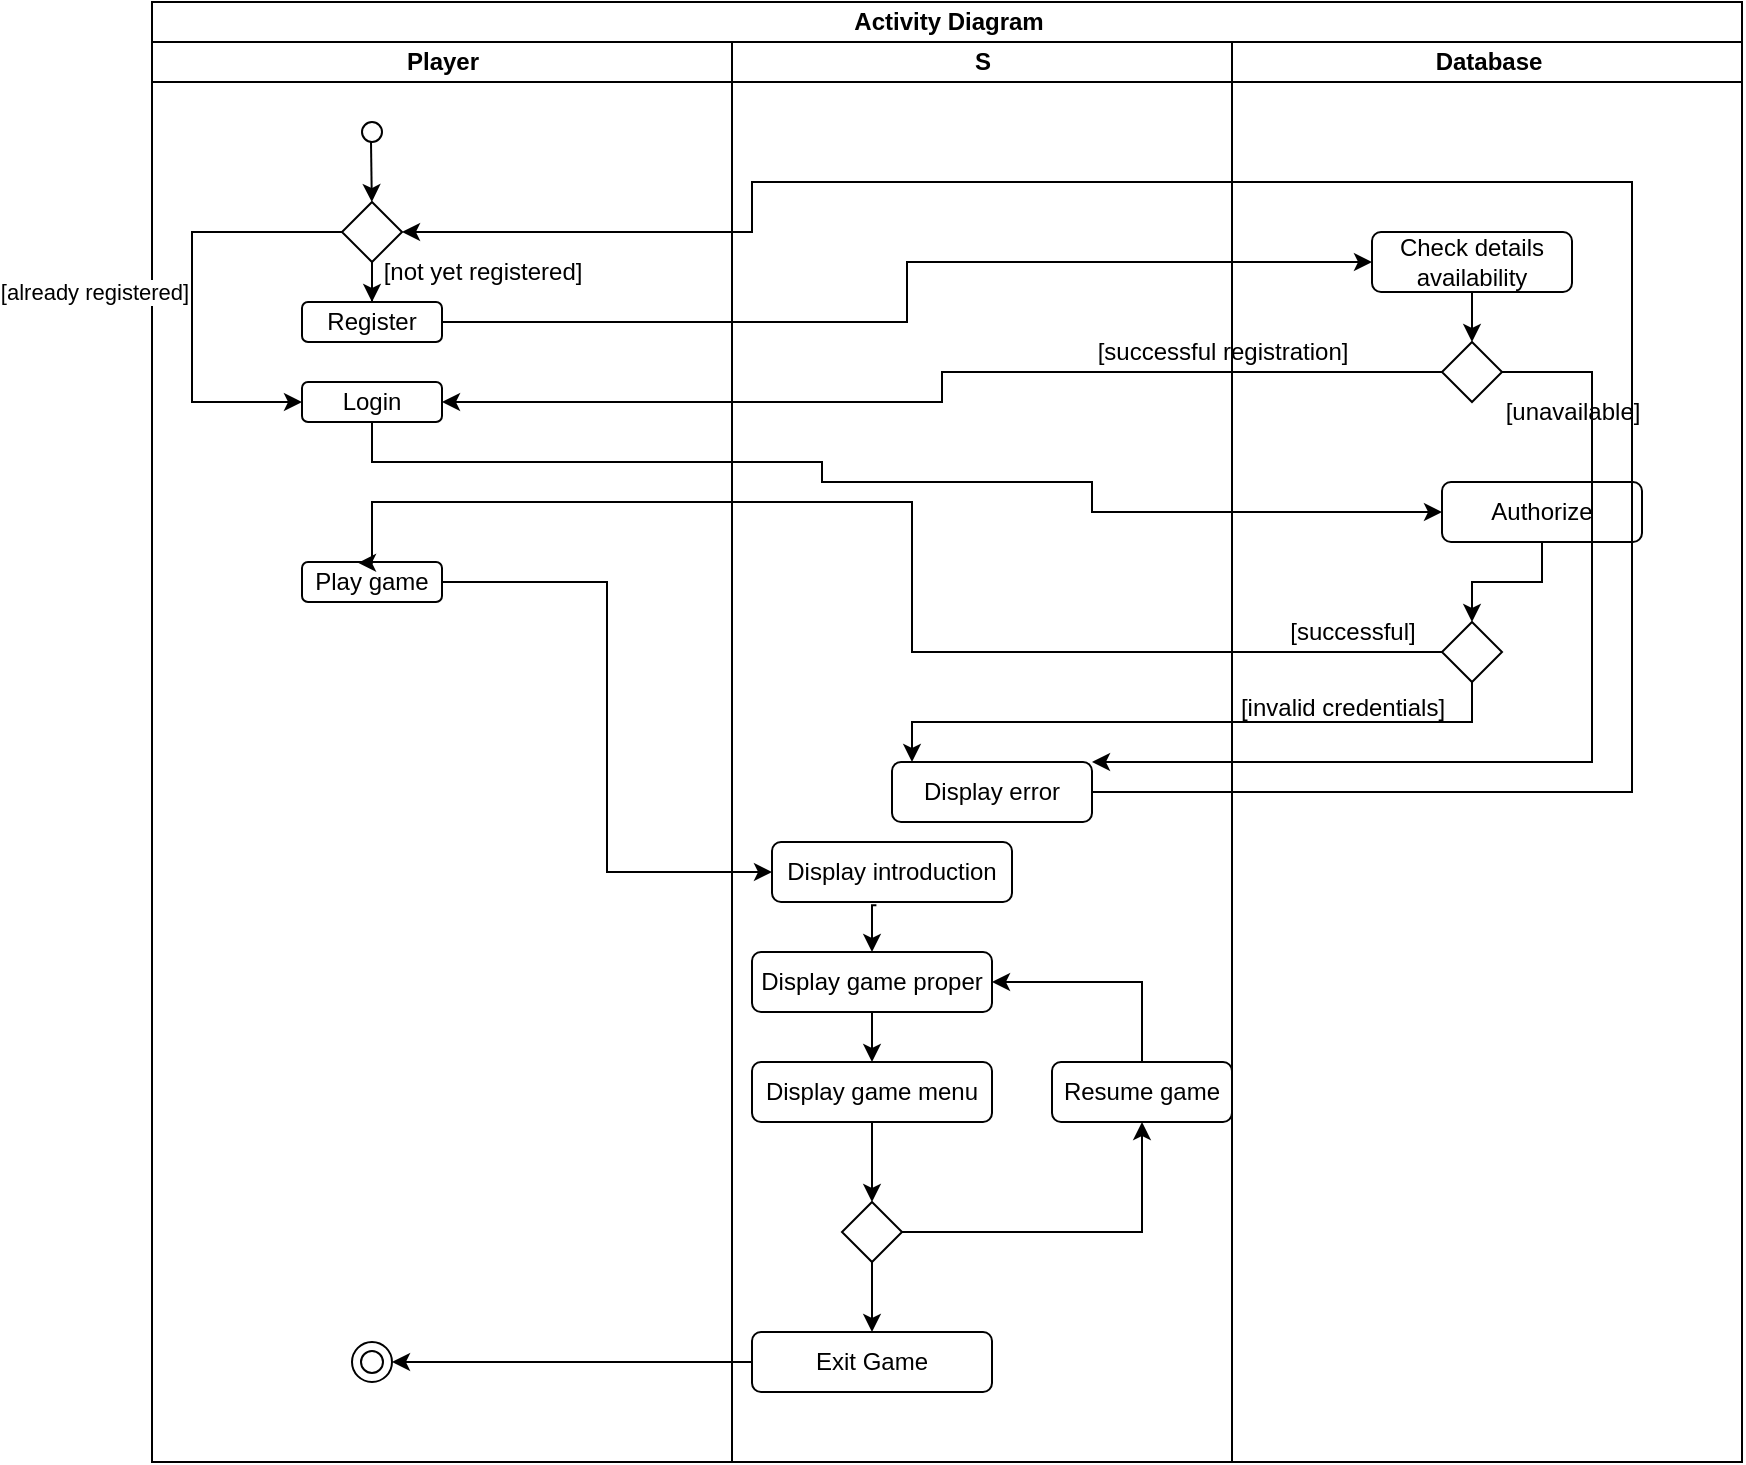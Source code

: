 <mxfile version="22.1.7" type="github">
  <diagram id="prtHgNgQTEPvFCAcTncT" name="Page-1">
    <mxGraphModel dx="2060" dy="898" grid="1" gridSize="10" guides="1" tooltips="1" connect="1" arrows="1" fold="1" page="1" pageScale="1" pageWidth="827" pageHeight="1169" math="0" shadow="0">
      <root>
        <mxCell id="0" />
        <mxCell id="1" parent="0" />
        <mxCell id="u7SajtFIFtGNWAoB0oiT-1" value="Activity Diagram" style="swimlane;childLayout=stackLayout;resizeParent=1;resizeParentMax=0;startSize=20;html=1;" vertex="1" parent="1">
          <mxGeometry x="240" y="80" width="795" height="730" as="geometry" />
        </mxCell>
        <mxCell id="u7SajtFIFtGNWAoB0oiT-2" value="Player" style="swimlane;startSize=20;html=1;" vertex="1" parent="u7SajtFIFtGNWAoB0oiT-1">
          <mxGeometry y="20" width="290" height="710" as="geometry" />
        </mxCell>
        <mxCell id="u7SajtFIFtGNWAoB0oiT-5" value="" style="ellipse;whiteSpace=wrap;html=1;rounded=0;labelBackgroundColor=none;fillColor=#FFFFFF;" vertex="1" parent="u7SajtFIFtGNWAoB0oiT-2">
          <mxGeometry x="105" y="40" width="10" height="10" as="geometry" />
        </mxCell>
        <mxCell id="u7SajtFIFtGNWAoB0oiT-8" value="" style="endArrow=classic;html=1;rounded=0;" edge="1" parent="u7SajtFIFtGNWAoB0oiT-2">
          <mxGeometry width="50" height="50" relative="1" as="geometry">
            <mxPoint x="109.5" y="50" as="sourcePoint" />
            <mxPoint x="109.92" y="80" as="targetPoint" />
          </mxGeometry>
        </mxCell>
        <mxCell id="u7SajtFIFtGNWAoB0oiT-12" value="Register" style="rounded=1;whiteSpace=wrap;html=1;" vertex="1" parent="u7SajtFIFtGNWAoB0oiT-2">
          <mxGeometry x="75" y="130" width="70" height="20" as="geometry" />
        </mxCell>
        <mxCell id="u7SajtFIFtGNWAoB0oiT-7" value="Login" style="rounded=1;whiteSpace=wrap;html=1;" vertex="1" parent="u7SajtFIFtGNWAoB0oiT-2">
          <mxGeometry x="75" y="170" width="70" height="20" as="geometry" />
        </mxCell>
        <mxCell id="u7SajtFIFtGNWAoB0oiT-21" style="edgeStyle=orthogonalEdgeStyle;rounded=0;orthogonalLoop=1;jettySize=auto;html=1;entryX=0.5;entryY=0;entryDx=0;entryDy=0;" edge="1" parent="u7SajtFIFtGNWAoB0oiT-2" source="u7SajtFIFtGNWAoB0oiT-20" target="u7SajtFIFtGNWAoB0oiT-12">
          <mxGeometry relative="1" as="geometry" />
        </mxCell>
        <mxCell id="u7SajtFIFtGNWAoB0oiT-22" style="edgeStyle=orthogonalEdgeStyle;rounded=0;orthogonalLoop=1;jettySize=auto;html=1;entryX=0;entryY=0.5;entryDx=0;entryDy=0;" edge="1" parent="u7SajtFIFtGNWAoB0oiT-2" source="u7SajtFIFtGNWAoB0oiT-20" target="u7SajtFIFtGNWAoB0oiT-7">
          <mxGeometry relative="1" as="geometry">
            <mxPoint x="60" y="180" as="targetPoint" />
            <Array as="points">
              <mxPoint x="20" y="95" />
              <mxPoint x="20" y="180" />
            </Array>
          </mxGeometry>
        </mxCell>
        <mxCell id="u7SajtFIFtGNWAoB0oiT-23" value="[already registered]" style="edgeLabel;html=1;align=center;verticalAlign=middle;resizable=0;points=[];" vertex="1" connectable="0" parent="u7SajtFIFtGNWAoB0oiT-22">
          <mxGeometry x="-0.653" y="-2" relative="1" as="geometry">
            <mxPoint x="-87" y="32" as="offset" />
          </mxGeometry>
        </mxCell>
        <mxCell id="u7SajtFIFtGNWAoB0oiT-20" value="" style="rhombus;whiteSpace=wrap;html=1;" vertex="1" parent="u7SajtFIFtGNWAoB0oiT-2">
          <mxGeometry x="95" y="80" width="30" height="30" as="geometry" />
        </mxCell>
        <mxCell id="u7SajtFIFtGNWAoB0oiT-32" value="Play game" style="rounded=1;whiteSpace=wrap;html=1;" vertex="1" parent="u7SajtFIFtGNWAoB0oiT-2">
          <mxGeometry x="75" y="260" width="70" height="20" as="geometry" />
        </mxCell>
        <mxCell id="u7SajtFIFtGNWAoB0oiT-42" value="" style="verticalLabelPosition=bottom;verticalAlign=top;html=1;shape=mxgraph.basic.donut;dx=4.5;" vertex="1" parent="u7SajtFIFtGNWAoB0oiT-2">
          <mxGeometry x="100" y="650" width="20" height="20" as="geometry" />
        </mxCell>
        <mxCell id="u7SajtFIFtGNWAoB0oiT-24" value="[not yet registered]" style="text;html=1;align=center;verticalAlign=middle;resizable=0;points=[];autosize=1;strokeColor=none;fillColor=none;" vertex="1" parent="u7SajtFIFtGNWAoB0oiT-2">
          <mxGeometry x="105" y="100" width="120" height="30" as="geometry" />
        </mxCell>
        <mxCell id="u7SajtFIFtGNWAoB0oiT-3" value="S" style="swimlane;startSize=20;html=1;" vertex="1" parent="u7SajtFIFtGNWAoB0oiT-1">
          <mxGeometry x="290" y="20" width="250" height="710" as="geometry" />
        </mxCell>
        <mxCell id="u7SajtFIFtGNWAoB0oiT-27" value="Display error" style="rounded=1;whiteSpace=wrap;html=1;" vertex="1" parent="u7SajtFIFtGNWAoB0oiT-3">
          <mxGeometry x="80" y="360" width="100" height="30" as="geometry" />
        </mxCell>
        <mxCell id="u7SajtFIFtGNWAoB0oiT-28" value="[successful registration]" style="text;html=1;align=center;verticalAlign=middle;resizable=0;points=[];autosize=1;strokeColor=none;fillColor=none;" vertex="1" parent="u7SajtFIFtGNWAoB0oiT-3">
          <mxGeometry x="170" y="140" width="150" height="30" as="geometry" />
        </mxCell>
        <mxCell id="u7SajtFIFtGNWAoB0oiT-37" style="edgeStyle=orthogonalEdgeStyle;rounded=0;orthogonalLoop=1;jettySize=auto;html=1;entryX=0.5;entryY=0;entryDx=0;entryDy=0;exitX=0.435;exitY=1.053;exitDx=0;exitDy=0;exitPerimeter=0;" edge="1" parent="u7SajtFIFtGNWAoB0oiT-3" source="u7SajtFIFtGNWAoB0oiT-35" target="u7SajtFIFtGNWAoB0oiT-36">
          <mxGeometry relative="1" as="geometry" />
        </mxCell>
        <mxCell id="u7SajtFIFtGNWAoB0oiT-35" value="Display introduction" style="rounded=1;whiteSpace=wrap;html=1;" vertex="1" parent="u7SajtFIFtGNWAoB0oiT-3">
          <mxGeometry x="20" y="400" width="120" height="30" as="geometry" />
        </mxCell>
        <mxCell id="u7SajtFIFtGNWAoB0oiT-36" value="Display game proper" style="rounded=1;whiteSpace=wrap;html=1;" vertex="1" parent="u7SajtFIFtGNWAoB0oiT-3">
          <mxGeometry x="10" y="455" width="120" height="30" as="geometry" />
        </mxCell>
        <mxCell id="u7SajtFIFtGNWAoB0oiT-67" style="edgeStyle=orthogonalEdgeStyle;rounded=0;orthogonalLoop=1;jettySize=auto;html=1;entryX=0.5;entryY=0;entryDx=0;entryDy=0;" edge="1" parent="u7SajtFIFtGNWAoB0oiT-3" source="u7SajtFIFtGNWAoB0oiT-58" target="u7SajtFIFtGNWAoB0oiT-66">
          <mxGeometry relative="1" as="geometry" />
        </mxCell>
        <mxCell id="u7SajtFIFtGNWAoB0oiT-58" value="Display game menu" style="rounded=1;whiteSpace=wrap;html=1;" vertex="1" parent="u7SajtFIFtGNWAoB0oiT-3">
          <mxGeometry x="10" y="510" width="120" height="30" as="geometry" />
        </mxCell>
        <mxCell id="u7SajtFIFtGNWAoB0oiT-39" value="Exit Game" style="rounded=1;whiteSpace=wrap;html=1;" vertex="1" parent="u7SajtFIFtGNWAoB0oiT-3">
          <mxGeometry x="10" y="645" width="120" height="30" as="geometry" />
        </mxCell>
        <mxCell id="u7SajtFIFtGNWAoB0oiT-40" style="edgeStyle=orthogonalEdgeStyle;rounded=0;orthogonalLoop=1;jettySize=auto;html=1;entryX=0.5;entryY=0;entryDx=0;entryDy=0;" edge="1" parent="u7SajtFIFtGNWAoB0oiT-3" source="u7SajtFIFtGNWAoB0oiT-36" target="u7SajtFIFtGNWAoB0oiT-58">
          <mxGeometry relative="1" as="geometry">
            <mxPoint x="80" y="510" as="targetPoint" />
            <Array as="points" />
          </mxGeometry>
        </mxCell>
        <mxCell id="u7SajtFIFtGNWAoB0oiT-65" style="edgeStyle=orthogonalEdgeStyle;rounded=0;orthogonalLoop=1;jettySize=auto;html=1;entryX=1;entryY=0.5;entryDx=0;entryDy=0;" edge="1" parent="u7SajtFIFtGNWAoB0oiT-3" source="u7SajtFIFtGNWAoB0oiT-63" target="u7SajtFIFtGNWAoB0oiT-36">
          <mxGeometry relative="1" as="geometry">
            <mxPoint x="205" y="470" as="targetPoint" />
            <Array as="points">
              <mxPoint x="205" y="470" />
            </Array>
          </mxGeometry>
        </mxCell>
        <mxCell id="u7SajtFIFtGNWAoB0oiT-63" value="Resume game" style="rounded=1;whiteSpace=wrap;html=1;" vertex="1" parent="u7SajtFIFtGNWAoB0oiT-3">
          <mxGeometry x="160" y="510" width="90" height="30" as="geometry" />
        </mxCell>
        <mxCell id="u7SajtFIFtGNWAoB0oiT-68" style="edgeStyle=orthogonalEdgeStyle;rounded=0;orthogonalLoop=1;jettySize=auto;html=1;entryX=0.5;entryY=0;entryDx=0;entryDy=0;" edge="1" parent="u7SajtFIFtGNWAoB0oiT-3" source="u7SajtFIFtGNWAoB0oiT-66" target="u7SajtFIFtGNWAoB0oiT-39">
          <mxGeometry relative="1" as="geometry" />
        </mxCell>
        <mxCell id="u7SajtFIFtGNWAoB0oiT-69" style="edgeStyle=orthogonalEdgeStyle;rounded=0;orthogonalLoop=1;jettySize=auto;html=1;entryX=0.5;entryY=1;entryDx=0;entryDy=0;" edge="1" parent="u7SajtFIFtGNWAoB0oiT-3" source="u7SajtFIFtGNWAoB0oiT-66" target="u7SajtFIFtGNWAoB0oiT-63">
          <mxGeometry relative="1" as="geometry">
            <mxPoint x="200" y="595" as="targetPoint" />
          </mxGeometry>
        </mxCell>
        <mxCell id="u7SajtFIFtGNWAoB0oiT-66" value="" style="rhombus;whiteSpace=wrap;html=1;" vertex="1" parent="u7SajtFIFtGNWAoB0oiT-3">
          <mxGeometry x="55" y="580" width="30" height="30" as="geometry" />
        </mxCell>
        <mxCell id="u7SajtFIFtGNWAoB0oiT-4" value="Database" style="swimlane;startSize=20;html=1;" vertex="1" parent="u7SajtFIFtGNWAoB0oiT-1">
          <mxGeometry x="540" y="20" width="255" height="710" as="geometry" />
        </mxCell>
        <mxCell id="u7SajtFIFtGNWAoB0oiT-13" style="edgeStyle=orthogonalEdgeStyle;rounded=0;orthogonalLoop=1;jettySize=auto;html=1;entryX=0.5;entryY=0;entryDx=0;entryDy=0;" edge="1" parent="u7SajtFIFtGNWAoB0oiT-4" source="u7SajtFIFtGNWAoB0oiT-11" target="u7SajtFIFtGNWAoB0oiT-15">
          <mxGeometry relative="1" as="geometry">
            <mxPoint x="70" y="150" as="targetPoint" />
          </mxGeometry>
        </mxCell>
        <mxCell id="u7SajtFIFtGNWAoB0oiT-11" value="Check details availability" style="rounded=1;whiteSpace=wrap;html=1;" vertex="1" parent="u7SajtFIFtGNWAoB0oiT-4">
          <mxGeometry x="70" y="95" width="100" height="30" as="geometry" />
        </mxCell>
        <mxCell id="u7SajtFIFtGNWAoB0oiT-15" value="" style="rhombus;whiteSpace=wrap;html=1;" vertex="1" parent="u7SajtFIFtGNWAoB0oiT-4">
          <mxGeometry x="105" y="150" width="30" height="30" as="geometry" />
        </mxCell>
        <mxCell id="u7SajtFIFtGNWAoB0oiT-31" value="[unavailable]" style="text;html=1;align=center;verticalAlign=middle;resizable=0;points=[];autosize=1;strokeColor=none;fillColor=none;" vertex="1" parent="u7SajtFIFtGNWAoB0oiT-4">
          <mxGeometry x="125" y="170" width="90" height="30" as="geometry" />
        </mxCell>
        <mxCell id="u7SajtFIFtGNWAoB0oiT-60" style="edgeStyle=orthogonalEdgeStyle;rounded=0;orthogonalLoop=1;jettySize=auto;html=1;entryX=0.5;entryY=0;entryDx=0;entryDy=0;" edge="1" parent="u7SajtFIFtGNWAoB0oiT-4" source="u7SajtFIFtGNWAoB0oiT-48" target="u7SajtFIFtGNWAoB0oiT-50">
          <mxGeometry relative="1" as="geometry" />
        </mxCell>
        <mxCell id="u7SajtFIFtGNWAoB0oiT-48" value="Authorize" style="rounded=1;whiteSpace=wrap;html=1;" vertex="1" parent="u7SajtFIFtGNWAoB0oiT-4">
          <mxGeometry x="105" y="220" width="100" height="30" as="geometry" />
        </mxCell>
        <mxCell id="u7SajtFIFtGNWAoB0oiT-50" value="" style="rhombus;whiteSpace=wrap;html=1;" vertex="1" parent="u7SajtFIFtGNWAoB0oiT-4">
          <mxGeometry x="105" y="290" width="30" height="30" as="geometry" />
        </mxCell>
        <mxCell id="u7SajtFIFtGNWAoB0oiT-55" value="[invalid credentials]" style="text;html=1;align=center;verticalAlign=middle;resizable=0;points=[];autosize=1;strokeColor=none;fillColor=none;" vertex="1" parent="u7SajtFIFtGNWAoB0oiT-4">
          <mxGeometry x="-10" y="318" width="130" height="30" as="geometry" />
        </mxCell>
        <mxCell id="u7SajtFIFtGNWAoB0oiT-54" value="[successful]" style="text;html=1;align=center;verticalAlign=middle;resizable=0;points=[];autosize=1;strokeColor=none;fillColor=none;" vertex="1" parent="u7SajtFIFtGNWAoB0oiT-4">
          <mxGeometry x="15" y="280" width="90" height="30" as="geometry" />
        </mxCell>
        <mxCell id="u7SajtFIFtGNWAoB0oiT-16" style="edgeStyle=orthogonalEdgeStyle;rounded=0;orthogonalLoop=1;jettySize=auto;html=1;entryX=1;entryY=0.5;entryDx=0;entryDy=0;" edge="1" parent="u7SajtFIFtGNWAoB0oiT-1" source="u7SajtFIFtGNWAoB0oiT-15" target="u7SajtFIFtGNWAoB0oiT-7">
          <mxGeometry relative="1" as="geometry">
            <mxPoint x="100" y="200" as="targetPoint" />
          </mxGeometry>
        </mxCell>
        <mxCell id="u7SajtFIFtGNWAoB0oiT-25" style="edgeStyle=orthogonalEdgeStyle;rounded=0;orthogonalLoop=1;jettySize=auto;html=1;entryX=0;entryY=0.5;entryDx=0;entryDy=0;" edge="1" parent="u7SajtFIFtGNWAoB0oiT-1" source="u7SajtFIFtGNWAoB0oiT-12" target="u7SajtFIFtGNWAoB0oiT-11">
          <mxGeometry relative="1" as="geometry">
            <mxPoint x="210" y="130" as="targetPoint" />
          </mxGeometry>
        </mxCell>
        <mxCell id="u7SajtFIFtGNWAoB0oiT-26" style="edgeStyle=orthogonalEdgeStyle;rounded=0;orthogonalLoop=1;jettySize=auto;html=1;exitX=1;exitY=0.5;exitDx=0;exitDy=0;" edge="1" parent="u7SajtFIFtGNWAoB0oiT-1" source="u7SajtFIFtGNWAoB0oiT-15" target="u7SajtFIFtGNWAoB0oiT-27">
          <mxGeometry relative="1" as="geometry">
            <mxPoint x="330" y="230" as="targetPoint" />
            <mxPoint x="570" y="185" as="sourcePoint" />
            <Array as="points">
              <mxPoint x="720" y="185" />
              <mxPoint x="720" y="380" />
            </Array>
          </mxGeometry>
        </mxCell>
        <mxCell id="u7SajtFIFtGNWAoB0oiT-34" style="edgeStyle=orthogonalEdgeStyle;rounded=0;orthogonalLoop=1;jettySize=auto;html=1;entryX=0;entryY=0.5;entryDx=0;entryDy=0;" edge="1" parent="u7SajtFIFtGNWAoB0oiT-1" source="u7SajtFIFtGNWAoB0oiT-32" target="u7SajtFIFtGNWAoB0oiT-35">
          <mxGeometry relative="1" as="geometry">
            <mxPoint x="240" y="290" as="targetPoint" />
          </mxGeometry>
        </mxCell>
        <mxCell id="u7SajtFIFtGNWAoB0oiT-45" style="edgeStyle=orthogonalEdgeStyle;rounded=0;orthogonalLoop=1;jettySize=auto;html=1;entryX=1;entryY=0.5;entryDx=0;entryDy=0;exitX=1;exitY=0.5;exitDx=0;exitDy=0;" edge="1" parent="u7SajtFIFtGNWAoB0oiT-1" source="u7SajtFIFtGNWAoB0oiT-27" target="u7SajtFIFtGNWAoB0oiT-20">
          <mxGeometry relative="1" as="geometry">
            <mxPoint x="479.5" y="255" as="sourcePoint" />
            <mxPoint x="150" y="150" as="targetPoint" />
            <Array as="points">
              <mxPoint x="740" y="395" />
              <mxPoint x="740" y="90" />
              <mxPoint x="300" y="90" />
              <mxPoint x="300" y="115" />
            </Array>
          </mxGeometry>
        </mxCell>
        <mxCell id="u7SajtFIFtGNWAoB0oiT-52" style="edgeStyle=orthogonalEdgeStyle;rounded=0;orthogonalLoop=1;jettySize=auto;html=1;exitX=0.5;exitY=1;exitDx=0;exitDy=0;" edge="1" parent="u7SajtFIFtGNWAoB0oiT-1" source="u7SajtFIFtGNWAoB0oiT-50" target="u7SajtFIFtGNWAoB0oiT-27">
          <mxGeometry relative="1" as="geometry">
            <Array as="points">
              <mxPoint x="660" y="360" />
              <mxPoint x="380" y="360" />
            </Array>
          </mxGeometry>
        </mxCell>
        <mxCell id="u7SajtFIFtGNWAoB0oiT-53" style="edgeStyle=orthogonalEdgeStyle;rounded=0;orthogonalLoop=1;jettySize=auto;html=1;entryX=0.4;entryY=0.02;entryDx=0;entryDy=0;entryPerimeter=0;exitX=0;exitY=0.5;exitDx=0;exitDy=0;" edge="1" parent="u7SajtFIFtGNWAoB0oiT-1" source="u7SajtFIFtGNWAoB0oiT-50" target="u7SajtFIFtGNWAoB0oiT-32">
          <mxGeometry relative="1" as="geometry">
            <Array as="points">
              <mxPoint x="380" y="325" />
              <mxPoint x="380" y="250" />
              <mxPoint x="110" y="250" />
              <mxPoint x="110" y="280" />
            </Array>
          </mxGeometry>
        </mxCell>
        <mxCell id="u7SajtFIFtGNWAoB0oiT-56" style="edgeStyle=orthogonalEdgeStyle;rounded=0;orthogonalLoop=1;jettySize=auto;html=1;entryX=0;entryY=0.5;entryDx=0;entryDy=0;" edge="1" parent="u7SajtFIFtGNWAoB0oiT-1" source="u7SajtFIFtGNWAoB0oiT-7" target="u7SajtFIFtGNWAoB0oiT-48">
          <mxGeometry relative="1" as="geometry">
            <Array as="points">
              <mxPoint x="110" y="230" />
              <mxPoint x="335" y="230" />
              <mxPoint x="335" y="240" />
              <mxPoint x="470" y="240" />
              <mxPoint x="470" y="255" />
            </Array>
          </mxGeometry>
        </mxCell>
        <mxCell id="u7SajtFIFtGNWAoB0oiT-43" style="edgeStyle=orthogonalEdgeStyle;rounded=0;orthogonalLoop=1;jettySize=auto;html=1;" edge="1" parent="u7SajtFIFtGNWAoB0oiT-1" source="u7SajtFIFtGNWAoB0oiT-39" target="u7SajtFIFtGNWAoB0oiT-42">
          <mxGeometry relative="1" as="geometry" />
        </mxCell>
      </root>
    </mxGraphModel>
  </diagram>
</mxfile>
